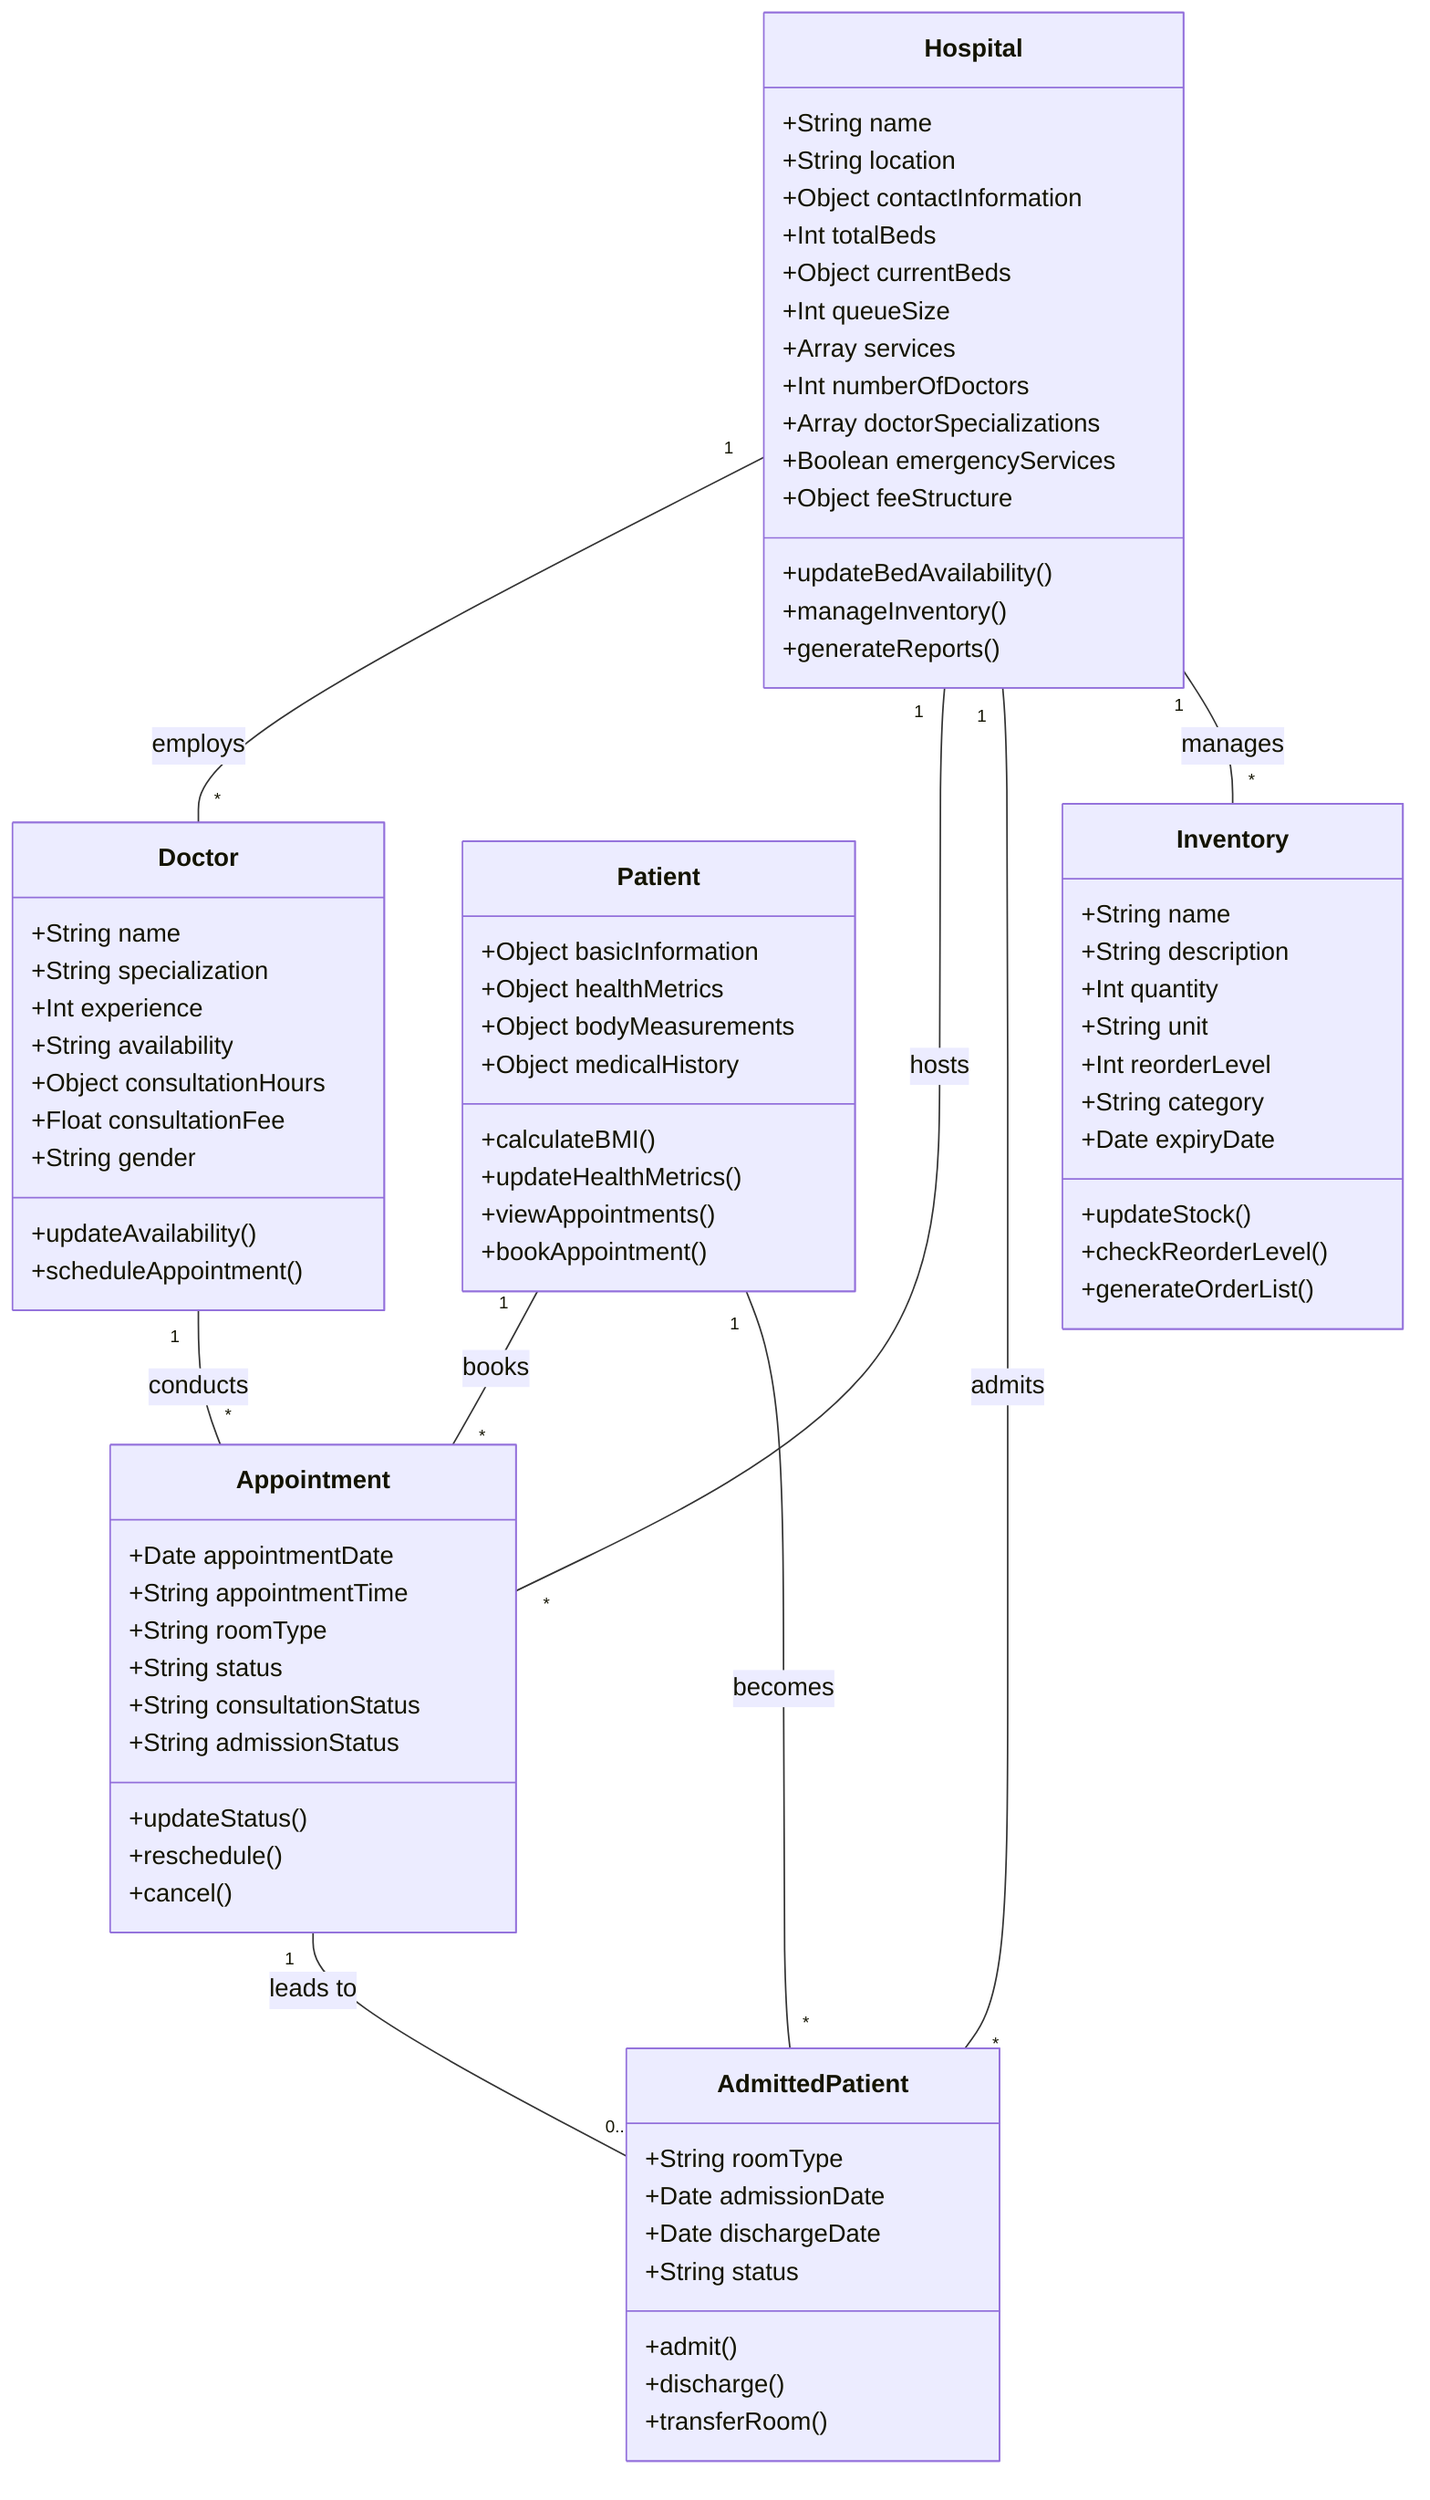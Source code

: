 classDiagram
    class Hospital {
        +String name
        +String location
        +Object contactInformation
        +Int totalBeds
        +Object currentBeds
        +Int queueSize
        +Array services
        +Int numberOfDoctors
        +Array doctorSpecializations
        +Boolean emergencyServices
        +Object feeStructure
        +updateBedAvailability()
        +manageInventory()
        +generateReports()
    }

    class Doctor {
        +String name
        +String specialization
        +Int experience
        +String availability
        +Object consultationHours
        +Float consultationFee
        +String gender
        +updateAvailability()
        +scheduleAppointment()
    }

    class Patient {
        +Object basicInformation
        +Object healthMetrics
        +Object bodyMeasurements
        +Object medicalHistory
        +calculateBMI()
        +updateHealthMetrics()
        +viewAppointments()
        +bookAppointment()
    }

    class Appointment {
        +Date appointmentDate
        +String appointmentTime
        +String roomType
        +String status
        +String consultationStatus
        +String admissionStatus
        +updateStatus()
        +reschedule()
        +cancel()
    }

    class AdmittedPatient {
        +String roomType
        +Date admissionDate
        +Date dischargeDate
        +String status
        +admit()
        +discharge()
        +transferRoom()
    }

    class Inventory {
        +String name
        +String description
        +Int quantity
        +String unit
        +Int reorderLevel
        +String category
        +Date expiryDate
        +updateStock()
        +checkReorderLevel()
        +generateOrderList()
    }

    Hospital "1" -- "*" Doctor : employs
    Hospital "1" -- "*" Appointment : hosts
    Hospital "1" -- "*" AdmittedPatient : admits
    Hospital "1" -- "*" Inventory : manages
    Doctor "1" -- "*" Appointment : conducts
    Patient "1" -- "*" Appointment : books
    Patient "1" -- "*" AdmittedPatient : becomes
    Appointment "1" -- "0..1" AdmittedPatient : leads to